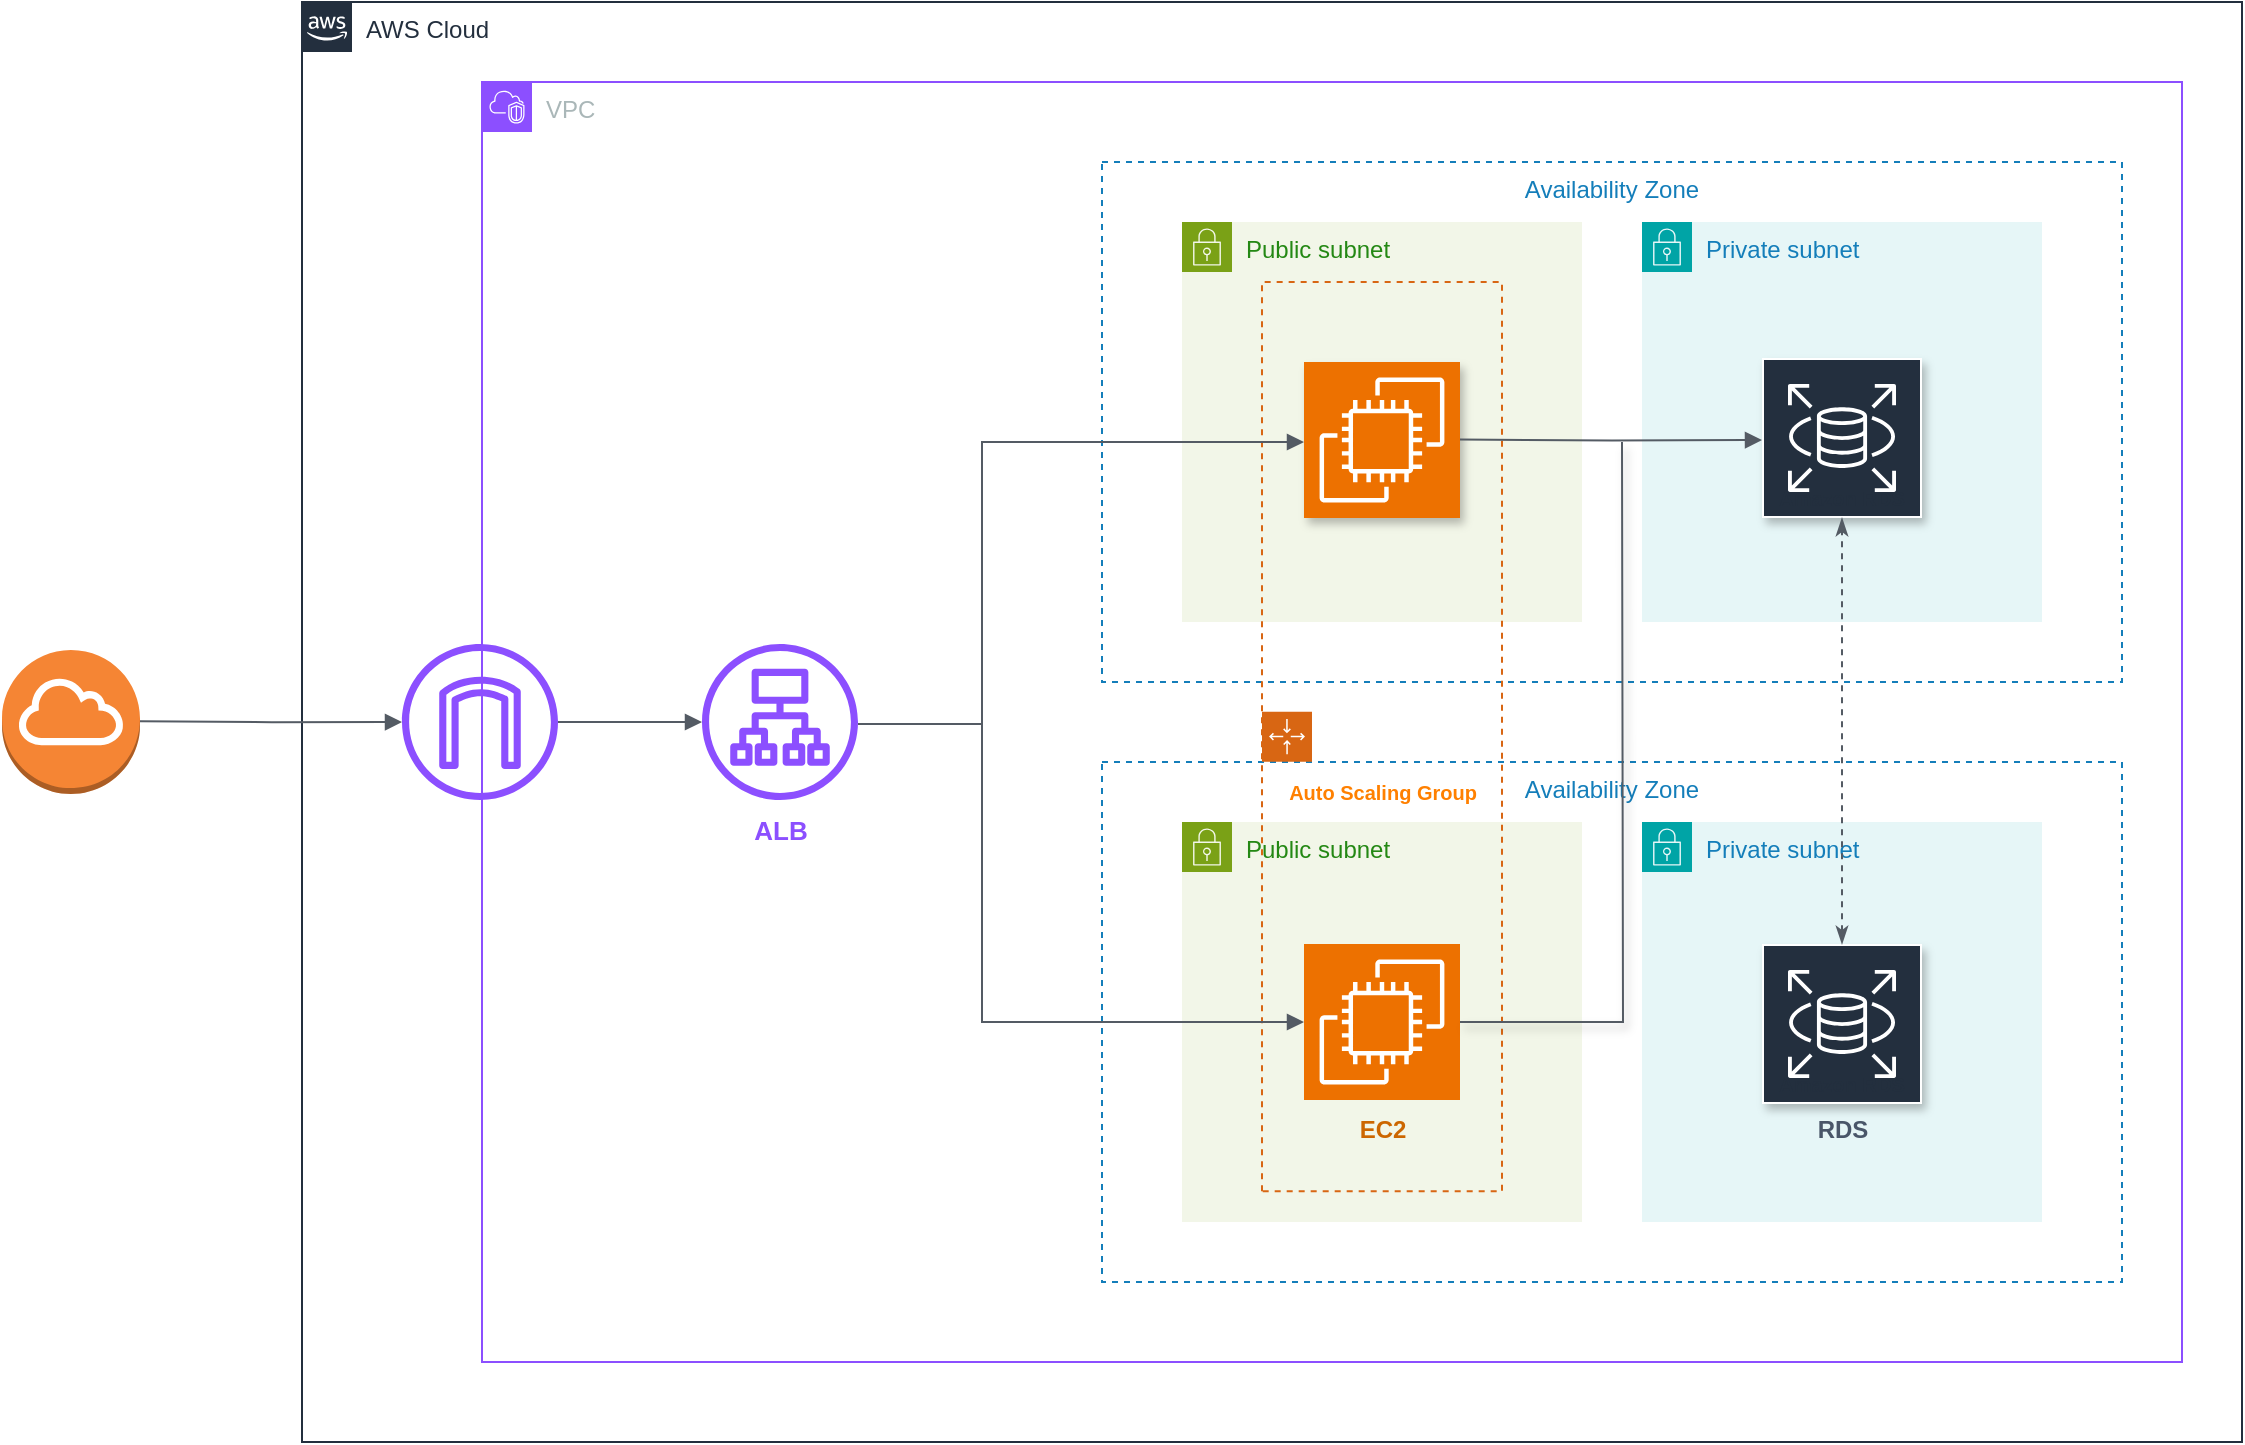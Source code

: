 <mxfile version="25.0.3">
  <diagram name="ページ1" id="3GTc9A7Mifuhn1ZIRoVY">
    <mxGraphModel dx="2328" dy="831" grid="1" gridSize="10" guides="1" tooltips="1" connect="1" arrows="1" fold="1" page="1" pageScale="1" pageWidth="827" pageHeight="1169" math="0" shadow="0">
      <root>
        <mxCell id="0" />
        <mxCell id="1" parent="0" />
        <mxCell id="nNRkUMYMqc65iA-R5jvf-16" value="" style="group;shadow=1;" vertex="1" connectable="0" parent="1">
          <mxGeometry x="400" y="460" width="510" height="260" as="geometry" />
        </mxCell>
        <mxCell id="nNRkUMYMqc65iA-R5jvf-19" value="Public subnet" style="points=[[0,0],[0.25,0],[0.5,0],[0.75,0],[1,0],[1,0.25],[1,0.5],[1,0.75],[1,1],[0.75,1],[0.5,1],[0.25,1],[0,1],[0,0.75],[0,0.5],[0,0.25]];outlineConnect=0;gradientColor=none;html=1;whiteSpace=wrap;fontSize=12;fontStyle=0;container=1;pointerEvents=0;collapsible=0;recursiveResize=0;shape=mxgraph.aws4.group;grIcon=mxgraph.aws4.group_security_group;grStroke=0;strokeColor=#7AA116;fillColor=#F2F6E8;verticalAlign=top;align=left;spacingLeft=30;fontColor=#248814;dashed=0;" vertex="1" parent="nNRkUMYMqc65iA-R5jvf-16">
          <mxGeometry x="40" y="30" width="200" height="200" as="geometry" />
        </mxCell>
        <mxCell id="nNRkUMYMqc65iA-R5jvf-17" value="Availability Zone" style="fillColor=none;strokeColor=#147EBA;dashed=1;verticalAlign=top;fontStyle=0;fontColor=#147EBA;whiteSpace=wrap;html=1;" vertex="1" parent="nNRkUMYMqc65iA-R5jvf-16">
          <mxGeometry width="510" height="260" as="geometry" />
        </mxCell>
        <mxCell id="nNRkUMYMqc65iA-R5jvf-18" value="Private subnet" style="points=[[0,0],[0.25,0],[0.5,0],[0.75,0],[1,0],[1,0.25],[1,0.5],[1,0.75],[1,1],[0.75,1],[0.5,1],[0.25,1],[0,1],[0,0.75],[0,0.5],[0,0.25]];outlineConnect=0;gradientColor=none;html=1;whiteSpace=wrap;fontSize=12;fontStyle=0;container=1;pointerEvents=0;collapsible=0;recursiveResize=0;shape=mxgraph.aws4.group;grIcon=mxgraph.aws4.group_security_group;grStroke=0;strokeColor=#00A4A6;fillColor=#E6F6F7;verticalAlign=top;align=left;spacingLeft=30;fontColor=#147EBA;dashed=0;" vertex="1" parent="nNRkUMYMqc65iA-R5jvf-16">
          <mxGeometry x="270" y="30" width="200" height="200" as="geometry" />
        </mxCell>
        <mxCell id="nNRkUMYMqc65iA-R5jvf-22" value="" style="sketch=0;points=[[0,0,0],[0.25,0,0],[0.5,0,0],[0.75,0,0],[1,0,0],[0,1,0],[0.25,1,0],[0.5,1,0],[0.75,1,0],[1,1,0],[0,0.25,0],[0,0.5,0],[0,0.75,0],[1,0.25,0],[1,0.5,0],[1,0.75,0]];outlineConnect=0;fontColor=#232F3E;fillColor=#ED7100;strokeColor=#ffffff;dashed=0;verticalLabelPosition=bottom;verticalAlign=top;align=center;html=1;fontSize=12;fontStyle=0;aspect=fixed;shape=mxgraph.aws4.resourceIcon;resIcon=mxgraph.aws4.ec2;" vertex="1" parent="nNRkUMYMqc65iA-R5jvf-16">
          <mxGeometry x="101" y="91" width="78" height="78" as="geometry" />
        </mxCell>
        <mxCell id="nNRkUMYMqc65iA-R5jvf-40" value="&lt;b&gt;&lt;font color=&quot;#cc6600&quot;&gt;EC2&lt;/font&gt;&lt;/b&gt;" style="text;html=1;align=center;verticalAlign=middle;resizable=0;points=[];autosize=1;strokeColor=none;fillColor=none;" vertex="1" parent="nNRkUMYMqc65iA-R5jvf-16">
          <mxGeometry x="115" y="169" width="50" height="30" as="geometry" />
        </mxCell>
        <mxCell id="nNRkUMYMqc65iA-R5jvf-42" value="Amazon RDS" style="sketch=0;outlineConnect=0;fontColor=#232F3E;gradientColor=none;strokeColor=#ffffff;fillColor=#232F3E;dashed=0;verticalLabelPosition=middle;verticalAlign=bottom;align=center;html=1;whiteSpace=wrap;fontSize=10;fontStyle=1;spacing=3;shape=mxgraph.aws4.productIcon;prIcon=mxgraph.aws4.rds;shadow=1;" vertex="1" parent="nNRkUMYMqc65iA-R5jvf-16">
          <mxGeometry x="330" y="91" width="80" height="80" as="geometry" />
        </mxCell>
        <mxCell id="nNRkUMYMqc65iA-R5jvf-44" value="&lt;b&gt;&lt;font color=&quot;#495669&quot;&gt;RDS&lt;/font&gt;&lt;/b&gt;" style="text;html=1;align=center;verticalAlign=middle;resizable=0;points=[];autosize=1;strokeColor=none;fillColor=none;" vertex="1" parent="nNRkUMYMqc65iA-R5jvf-16">
          <mxGeometry x="345" y="169" width="50" height="30" as="geometry" />
        </mxCell>
        <mxCell id="nNRkUMYMqc65iA-R5jvf-15" value="" style="group;shadow=0;" vertex="1" connectable="0" parent="1">
          <mxGeometry x="400" y="160" width="510" height="514.67" as="geometry" />
        </mxCell>
        <mxCell id="nNRkUMYMqc65iA-R5jvf-11" value="Public subnet" style="points=[[0,0],[0.25,0],[0.5,0],[0.75,0],[1,0],[1,0.25],[1,0.5],[1,0.75],[1,1],[0.75,1],[0.5,1],[0.25,1],[0,1],[0,0.75],[0,0.5],[0,0.25]];outlineConnect=0;gradientColor=none;html=1;whiteSpace=wrap;fontSize=12;fontStyle=0;container=1;pointerEvents=0;collapsible=0;recursiveResize=0;shape=mxgraph.aws4.group;grIcon=mxgraph.aws4.group_security_group;grStroke=0;strokeColor=#7AA116;fillColor=#F2F6E8;verticalAlign=top;align=left;spacingLeft=30;fontColor=#248814;dashed=0;" vertex="1" parent="nNRkUMYMqc65iA-R5jvf-15">
          <mxGeometry x="40" y="30" width="200" height="200" as="geometry" />
        </mxCell>
        <mxCell id="nNRkUMYMqc65iA-R5jvf-12" value="Availability Zone" style="fillColor=none;strokeColor=#147EBA;dashed=1;verticalAlign=top;fontStyle=0;fontColor=#147EBA;whiteSpace=wrap;html=1;" vertex="1" parent="nNRkUMYMqc65iA-R5jvf-15">
          <mxGeometry width="510" height="260" as="geometry" />
        </mxCell>
        <mxCell id="nNRkUMYMqc65iA-R5jvf-10" value="Private subnet" style="points=[[0,0],[0.25,0],[0.5,0],[0.75,0],[1,0],[1,0.25],[1,0.5],[1,0.75],[1,1],[0.75,1],[0.5,1],[0.25,1],[0,1],[0,0.75],[0,0.5],[0,0.25]];outlineConnect=0;gradientColor=none;html=1;whiteSpace=wrap;fontSize=12;fontStyle=0;container=1;pointerEvents=0;collapsible=0;recursiveResize=0;shape=mxgraph.aws4.group;grIcon=mxgraph.aws4.group_security_group;grStroke=0;strokeColor=#00A4A6;fillColor=#E6F6F7;verticalAlign=top;align=left;spacingLeft=30;fontColor=#147EBA;dashed=0;" vertex="1" parent="nNRkUMYMqc65iA-R5jvf-15">
          <mxGeometry x="270" y="30" width="200" height="200" as="geometry" />
        </mxCell>
        <mxCell id="nNRkUMYMqc65iA-R5jvf-21" value="" style="sketch=0;points=[[0,0,0],[0.25,0,0],[0.5,0,0],[0.75,0,0],[1,0,0],[0,1,0],[0.25,1,0],[0.5,1,0],[0.75,1,0],[1,1,0],[0,0.25,0],[0,0.5,0],[0,0.75,0],[1,0.25,0],[1,0.5,0],[1,0.75,0]];outlineConnect=0;fontColor=#232F3E;fillColor=#ED7100;strokeColor=#ffffff;dashed=0;verticalLabelPosition=bottom;verticalAlign=top;align=center;html=1;fontSize=12;fontStyle=0;aspect=fixed;shape=mxgraph.aws4.resourceIcon;resIcon=mxgraph.aws4.ec2;shadow=1;" vertex="1" parent="nNRkUMYMqc65iA-R5jvf-15">
          <mxGeometry x="101" y="100" width="78" height="78" as="geometry" />
        </mxCell>
        <mxCell id="nNRkUMYMqc65iA-R5jvf-23" value="" style="points=[[0,0],[0.25,0],[0.5,0],[0.75,0],[1,0],[1,0.25],[1,0.5],[1,0.75],[1,1],[0.75,1],[0.5,1],[0.25,1],[0,1],[0,0.75],[0,0.5],[0,0.25]];outlineConnect=0;gradientColor=none;html=1;whiteSpace=wrap;fontSize=12;fontStyle=0;container=1;pointerEvents=0;collapsible=0;recursiveResize=0;shape=mxgraph.aws4.groupCenter;grIcon=mxgraph.aws4.group_auto_scaling_group;grStroke=1;strokeColor=#D86613;fillColor=none;verticalAlign=top;align=center;fontColor=#D86613;dashed=1;spacingTop=25;direction=north;" vertex="1" parent="nNRkUMYMqc65iA-R5jvf-15">
          <mxGeometry x="80" y="60" width="120" height="454.67" as="geometry" />
        </mxCell>
        <mxCell id="nNRkUMYMqc65iA-R5jvf-35" value="" style="edgeStyle=orthogonalEdgeStyle;html=1;endArrow=none;elbow=vertical;startArrow=none;endFill=0;strokeColor=#545B64;rounded=0;flowAnimation=0;shadow=1;" edge="1" parent="nNRkUMYMqc65iA-R5jvf-23" source="nNRkUMYMqc65iA-R5jvf-22">
          <mxGeometry width="100" relative="1" as="geometry">
            <mxPoint x="100" y="370" as="sourcePoint" />
            <mxPoint x="180" y="80" as="targetPoint" />
          </mxGeometry>
        </mxCell>
        <mxCell id="nNRkUMYMqc65iA-R5jvf-26" value="&lt;font color=&quot;#ff8000&quot; style=&quot;font-size: 10px;&quot;&gt;&lt;b&gt;Auto Scaling Group&lt;/b&gt;&lt;/font&gt;" style="text;html=1;align=center;verticalAlign=middle;resizable=0;points=[];autosize=1;strokeColor=none;fillColor=none;" vertex="1" parent="nNRkUMYMqc65iA-R5jvf-15">
          <mxGeometry x="80" y="300" width="120" height="30" as="geometry" />
        </mxCell>
        <mxCell id="nNRkUMYMqc65iA-R5jvf-28" value="Amazon RDS" style="sketch=0;outlineConnect=0;fontColor=#232F3E;gradientColor=none;strokeColor=#ffffff;fillColor=#232F3E;dashed=0;verticalLabelPosition=middle;verticalAlign=bottom;align=center;html=1;whiteSpace=wrap;fontSize=10;fontStyle=1;spacing=3;shape=mxgraph.aws4.productIcon;prIcon=mxgraph.aws4.rds;shadow=1;" vertex="1" parent="nNRkUMYMqc65iA-R5jvf-15">
          <mxGeometry x="330" y="98" width="80" height="80" as="geometry" />
        </mxCell>
        <mxCell id="nNRkUMYMqc65iA-R5jvf-34" value="" style="edgeStyle=orthogonalEdgeStyle;html=1;endArrow=block;elbow=vertical;startArrow=none;endFill=1;strokeColor=#545B64;rounded=0;" edge="1" parent="nNRkUMYMqc65iA-R5jvf-15">
          <mxGeometry width="100" relative="1" as="geometry">
            <mxPoint x="179" y="138.76" as="sourcePoint" />
            <mxPoint x="330" y="139" as="targetPoint" />
          </mxGeometry>
        </mxCell>
        <mxCell id="nNRkUMYMqc65iA-R5jvf-1" value="AWS Cloud" style="points=[[0,0],[0.25,0],[0.5,0],[0.75,0],[1,0],[1,0.25],[1,0.5],[1,0.75],[1,1],[0.75,1],[0.5,1],[0.25,1],[0,1],[0,0.75],[0,0.5],[0,0.25]];outlineConnect=0;gradientColor=none;html=1;whiteSpace=wrap;fontSize=12;fontStyle=0;container=0;pointerEvents=0;collapsible=0;recursiveResize=0;shape=mxgraph.aws4.group;grIcon=mxgraph.aws4.group_aws_cloud_alt;strokeColor=#232F3E;fillColor=none;verticalAlign=top;align=left;spacingLeft=30;fontColor=#232F3E;dashed=0;" vertex="1" parent="1">
          <mxGeometry y="80" width="970" height="720" as="geometry" />
        </mxCell>
        <mxCell id="nNRkUMYMqc65iA-R5jvf-36" value="" style="edgeStyle=orthogonalEdgeStyle;html=1;endArrow=classicThin;elbow=vertical;startArrow=classicThin;startFill=1;strokeColor=#545B64;rounded=0;dashed=1;endFill=1;" edge="1" parent="1" source="nNRkUMYMqc65iA-R5jvf-42" target="nNRkUMYMqc65iA-R5jvf-28">
          <mxGeometry width="100" relative="1" as="geometry">
            <mxPoint x="770" y="550" as="sourcePoint" />
            <mxPoint x="400" y="430" as="targetPoint" />
          </mxGeometry>
        </mxCell>
        <mxCell id="nNRkUMYMqc65iA-R5jvf-48" value="" style="edgeStyle=orthogonalEdgeStyle;html=1;endArrow=block;elbow=vertical;startArrow=none;endFill=1;strokeColor=#545B64;rounded=0;entryX=0;entryY=0.5;entryDx=0;entryDy=0;entryPerimeter=0;" edge="1" parent="1" target="nNRkUMYMqc65iA-R5jvf-22">
          <mxGeometry width="100" relative="1" as="geometry">
            <mxPoint x="340" y="440" as="sourcePoint" />
            <mxPoint x="660" y="390" as="targetPoint" />
            <Array as="points">
              <mxPoint x="340" y="590" />
            </Array>
          </mxGeometry>
        </mxCell>
        <mxCell id="nNRkUMYMqc65iA-R5jvf-4" value="VPC" style="points=[[0,0],[0.25,0],[0.5,0],[0.75,0],[1,0],[1,0.25],[1,0.5],[1,0.75],[1,1],[0.75,1],[0.5,1],[0.25,1],[0,1],[0,0.75],[0,0.5],[0,0.25]];outlineConnect=0;gradientColor=none;html=1;whiteSpace=wrap;fontSize=12;fontStyle=0;container=1;pointerEvents=0;collapsible=0;recursiveResize=0;shape=mxgraph.aws4.group;grIcon=mxgraph.aws4.group_vpc2;strokeColor=#8C4FFF;fillColor=none;verticalAlign=top;align=left;spacingLeft=30;fontColor=#AAB7B8;dashed=0;" vertex="1" parent="1">
          <mxGeometry x="90" y="120" width="850" height="640" as="geometry" />
        </mxCell>
        <mxCell id="nNRkUMYMqc65iA-R5jvf-46" value="" style="edgeStyle=orthogonalEdgeStyle;html=1;endArrow=block;elbow=vertical;startArrow=none;endFill=1;strokeColor=#545B64;rounded=0;entryX=0;entryY=0.5;entryDx=0;entryDy=0;entryPerimeter=0;" edge="1" parent="nNRkUMYMqc65iA-R5jvf-4" source="nNRkUMYMqc65iA-R5jvf-57">
          <mxGeometry width="100" relative="1" as="geometry">
            <mxPoint x="190" y="320" as="sourcePoint" />
            <mxPoint x="411" y="180.0" as="targetPoint" />
            <Array as="points">
              <mxPoint x="250" y="321" />
              <mxPoint x="250" y="180" />
            </Array>
          </mxGeometry>
        </mxCell>
        <mxCell id="nNRkUMYMqc65iA-R5jvf-49" value="&lt;font color=&quot;#8c4fff&quot; style=&quot;font-size: 13px;&quot;&gt;&lt;b style=&quot;&quot;&gt;ALB&lt;/b&gt;&lt;/font&gt;" style="text;html=1;align=center;verticalAlign=middle;resizable=0;points=[];autosize=1;strokeColor=none;fillColor=none;" vertex="1" parent="nNRkUMYMqc65iA-R5jvf-4">
          <mxGeometry x="124" y="359" width="50" height="30" as="geometry" />
        </mxCell>
        <mxCell id="nNRkUMYMqc65iA-R5jvf-51" value="" style="sketch=0;outlineConnect=0;fontColor=#232F3E;gradientColor=none;fillColor=#8C4FFF;strokeColor=none;dashed=0;verticalLabelPosition=bottom;verticalAlign=top;align=center;html=1;fontSize=12;fontStyle=0;aspect=fixed;pointerEvents=1;shape=mxgraph.aws4.internet_gateway;" vertex="1" parent="nNRkUMYMqc65iA-R5jvf-4">
          <mxGeometry x="-40" y="281" width="78" height="78" as="geometry" />
        </mxCell>
        <mxCell id="nNRkUMYMqc65iA-R5jvf-57" value="" style="sketch=0;outlineConnect=0;fontColor=#232F3E;gradientColor=none;fillColor=#8C4FFF;strokeColor=none;dashed=0;verticalLabelPosition=bottom;verticalAlign=top;align=center;html=1;fontSize=12;fontStyle=0;aspect=fixed;pointerEvents=1;shape=mxgraph.aws4.application_load_balancer;" vertex="1" parent="nNRkUMYMqc65iA-R5jvf-4">
          <mxGeometry x="110" y="281" width="78" height="78" as="geometry" />
        </mxCell>
        <mxCell id="nNRkUMYMqc65iA-R5jvf-54" value="" style="edgeStyle=orthogonalEdgeStyle;html=1;endArrow=block;elbow=vertical;startArrow=none;endFill=1;strokeColor=#545B64;rounded=0;" edge="1" parent="nNRkUMYMqc65iA-R5jvf-4" source="nNRkUMYMqc65iA-R5jvf-51" target="nNRkUMYMqc65iA-R5jvf-57">
          <mxGeometry width="100" relative="1" as="geometry">
            <mxPoint x="230" y="290" as="sourcePoint" />
            <mxPoint x="110" y="320" as="targetPoint" />
          </mxGeometry>
        </mxCell>
        <mxCell id="nNRkUMYMqc65iA-R5jvf-55" value="" style="outlineConnect=0;dashed=0;verticalLabelPosition=bottom;verticalAlign=top;align=center;html=1;shape=mxgraph.aws3.internet_gateway;fillColor=#F58534;gradientColor=none;" vertex="1" parent="1">
          <mxGeometry x="-150" y="404" width="69" height="72" as="geometry" />
        </mxCell>
        <mxCell id="nNRkUMYMqc65iA-R5jvf-56" value="" style="edgeStyle=orthogonalEdgeStyle;html=1;endArrow=block;elbow=vertical;startArrow=none;endFill=1;strokeColor=#545B64;rounded=0;" edge="1" parent="1" target="nNRkUMYMqc65iA-R5jvf-51">
          <mxGeometry width="100" relative="1" as="geometry">
            <mxPoint x="-81" y="439.57" as="sourcePoint" />
            <mxPoint x="19" y="439.57" as="targetPoint" />
          </mxGeometry>
        </mxCell>
      </root>
    </mxGraphModel>
  </diagram>
</mxfile>

